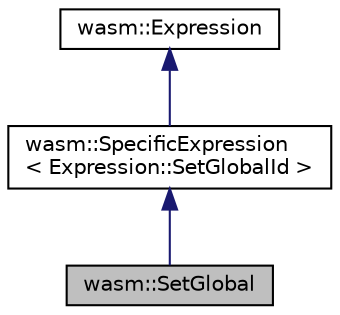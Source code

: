 digraph "wasm::SetGlobal"
{
  edge [fontname="Helvetica",fontsize="10",labelfontname="Helvetica",labelfontsize="10"];
  node [fontname="Helvetica",fontsize="10",shape=record];
  Node0 [label="wasm::SetGlobal",height=0.2,width=0.4,color="black", fillcolor="grey75", style="filled", fontcolor="black"];
  Node1 -> Node0 [dir="back",color="midnightblue",fontsize="10",style="solid"];
  Node1 [label="wasm::SpecificExpression\l\< Expression::SetGlobalId \>",height=0.2,width=0.4,color="black", fillcolor="white", style="filled",URL="$classwasm_1_1_specific_expression.html"];
  Node2 -> Node1 [dir="back",color="midnightblue",fontsize="10",style="solid"];
  Node2 [label="wasm::Expression",height=0.2,width=0.4,color="black", fillcolor="white", style="filled",URL="$classwasm_1_1_expression.html"];
}
